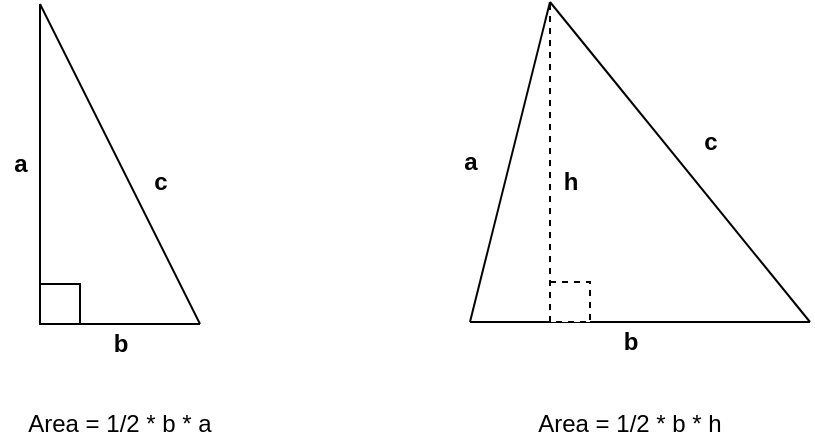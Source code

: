 <mxfile version="10.6.2" type="device"><diagram id="9FEyxR20dKmhlB3mJXzs" name="Page-1"><mxGraphModel dx="885" dy="528" grid="1" gridSize="10" guides="1" tooltips="1" connect="1" arrows="1" fold="1" page="1" pageScale="1" pageWidth="850" pageHeight="1100" math="0" shadow="0"><root><mxCell id="0"/><mxCell id="1" parent="0"/><mxCell id="_wwB9516lWkVy2m-yxjy-3" value="&lt;b&gt;a&lt;/b&gt;" style="text;html=1;resizable=0;autosize=1;align=center;verticalAlign=middle;points=[];fillColor=none;strokeColor=none;rounded=0;" vertex="1" parent="1"><mxGeometry x="200" y="120" width="20" height="20" as="geometry"/></mxCell><mxCell id="_wwB9516lWkVy2m-yxjy-5" value="&lt;b&gt;b&lt;/b&gt;" style="text;html=1;resizable=0;autosize=1;align=center;verticalAlign=middle;points=[];fillColor=none;strokeColor=none;rounded=0;" vertex="1" parent="1"><mxGeometry x="250" y="210" width="20" height="20" as="geometry"/></mxCell><mxCell id="_wwB9516lWkVy2m-yxjy-9" value="" style="endArrow=none;html=1;" edge="1" parent="1"><mxGeometry width="50" height="50" relative="1" as="geometry"><mxPoint x="220" y="210" as="sourcePoint"/><mxPoint x="220" y="50" as="targetPoint"/></mxGeometry></mxCell><mxCell id="_wwB9516lWkVy2m-yxjy-10" value="" style="endArrow=none;html=1;" edge="1" parent="1"><mxGeometry width="50" height="50" relative="1" as="geometry"><mxPoint x="220" y="210" as="sourcePoint"/><mxPoint x="300" y="210" as="targetPoint"/></mxGeometry></mxCell><mxCell id="_wwB9516lWkVy2m-yxjy-11" value="" style="endArrow=none;html=1;" edge="1" parent="1"><mxGeometry width="50" height="50" relative="1" as="geometry"><mxPoint x="300" y="210" as="sourcePoint"/><mxPoint x="220" y="50" as="targetPoint"/></mxGeometry></mxCell><mxCell id="_wwB9516lWkVy2m-yxjy-12" value="" style="whiteSpace=wrap;html=1;aspect=fixed;" vertex="1" parent="1"><mxGeometry x="220" y="190" width="20" height="20" as="geometry"/></mxCell><mxCell id="_wwB9516lWkVy2m-yxjy-20" value="&lt;b&gt;b&lt;/b&gt;" style="text;html=1;resizable=0;autosize=1;align=center;verticalAlign=middle;points=[];fillColor=none;strokeColor=none;rounded=0;" vertex="1" parent="1"><mxGeometry x="505" y="209" width="20" height="20" as="geometry"/></mxCell><mxCell id="_wwB9516lWkVy2m-yxjy-21" value="" style="endArrow=none;html=1;" edge="1" parent="1"><mxGeometry width="50" height="50" relative="1" as="geometry"><mxPoint x="435" y="209" as="sourcePoint"/><mxPoint x="475" y="49" as="targetPoint"/></mxGeometry></mxCell><mxCell id="_wwB9516lWkVy2m-yxjy-22" value="" style="endArrow=none;html=1;" edge="1" parent="1"><mxGeometry width="50" height="50" relative="1" as="geometry"><mxPoint x="435" y="209" as="sourcePoint"/><mxPoint x="605" y="209" as="targetPoint"/></mxGeometry></mxCell><mxCell id="_wwB9516lWkVy2m-yxjy-23" value="" style="endArrow=none;html=1;" edge="1" parent="1"><mxGeometry width="50" height="50" relative="1" as="geometry"><mxPoint x="605" y="209" as="sourcePoint"/><mxPoint x="475" y="49" as="targetPoint"/></mxGeometry></mxCell><mxCell id="_wwB9516lWkVy2m-yxjy-25" value="" style="endArrow=none;dashed=1;html=1;" edge="1" parent="1"><mxGeometry width="50" height="50" relative="1" as="geometry"><mxPoint x="475" y="209" as="sourcePoint"/><mxPoint x="475" y="49" as="targetPoint"/></mxGeometry></mxCell><mxCell id="_wwB9516lWkVy2m-yxjy-28" value="" style="whiteSpace=wrap;html=1;aspect=fixed;dashed=1;" vertex="1" parent="1"><mxGeometry x="475" y="189" width="20" height="20" as="geometry"/></mxCell><mxCell id="_wwB9516lWkVy2m-yxjy-29" value="&lt;b&gt;h&lt;/b&gt;" style="text;html=1;resizable=0;autosize=1;align=center;verticalAlign=middle;points=[];fillColor=none;strokeColor=none;rounded=0;" vertex="1" parent="1"><mxGeometry x="475" y="129" width="20" height="20" as="geometry"/></mxCell><mxCell id="_wwB9516lWkVy2m-yxjy-31" value="Area = 1/2 * b * a" style="text;html=1;strokeColor=none;fillColor=none;align=center;verticalAlign=middle;whiteSpace=wrap;rounded=0;dashed=1;" vertex="1" parent="1"><mxGeometry x="200" y="250" width="120" height="20" as="geometry"/></mxCell><mxCell id="_wwB9516lWkVy2m-yxjy-32" value="Area = 1/2 * b * h" style="text;html=1;strokeColor=none;fillColor=none;align=center;verticalAlign=middle;whiteSpace=wrap;rounded=0;dashed=1;" vertex="1" parent="1"><mxGeometry x="455" y="250" width="120" height="20" as="geometry"/></mxCell><mxCell id="_wwB9516lWkVy2m-yxjy-33" value="&lt;b&gt;c&lt;/b&gt;" style="text;html=1;resizable=0;autosize=1;align=center;verticalAlign=middle;points=[];fillColor=none;strokeColor=none;rounded=0;" vertex="1" parent="1"><mxGeometry x="270" y="129" width="20" height="20" as="geometry"/></mxCell><mxCell id="_wwB9516lWkVy2m-yxjy-34" value="&lt;b&gt;c&lt;/b&gt;" style="text;html=1;resizable=0;autosize=1;align=center;verticalAlign=middle;points=[];fillColor=none;strokeColor=none;rounded=0;" vertex="1" parent="1"><mxGeometry x="545" y="109" width="20" height="20" as="geometry"/></mxCell><mxCell id="_wwB9516lWkVy2m-yxjy-35" value="&lt;b&gt;a&lt;/b&gt;" style="text;html=1;resizable=0;autosize=1;align=center;verticalAlign=middle;points=[];fillColor=none;strokeColor=none;rounded=0;" vertex="1" parent="1"><mxGeometry x="425" y="119" width="20" height="20" as="geometry"/></mxCell></root></mxGraphModel></diagram></mxfile>